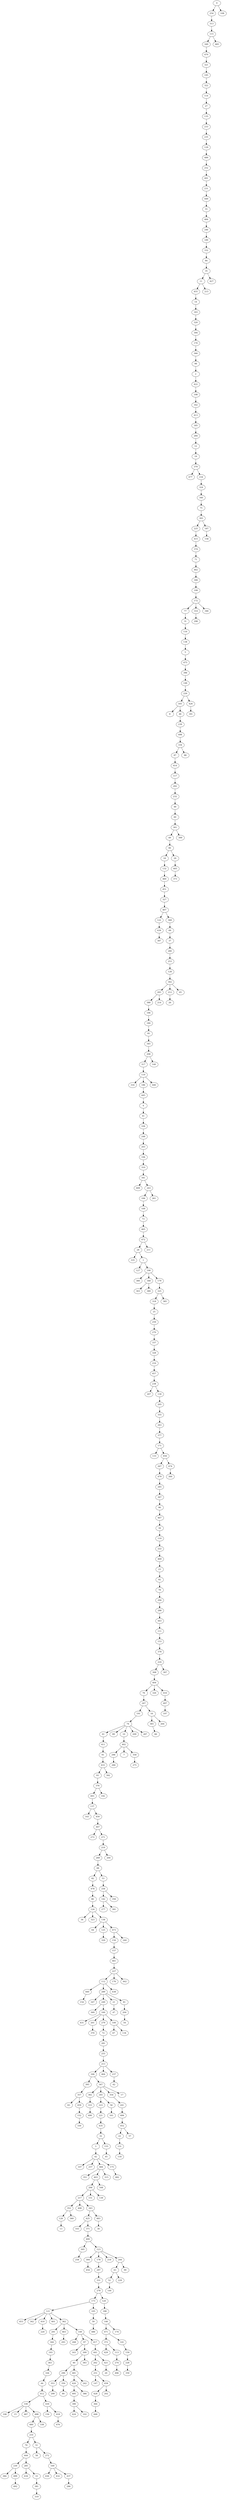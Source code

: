 digraph {
	0 [label=0]
	254 [label=254]
	313 [label=313]
	115 [label=115]
	349 [label=349]
	470 [label=470]
	321 [label=321]
	195 [label=195]
	322 [label=322]
	114 [label=114]
	27 [label=27]
	135 [label=135]
	233 [label=233]
	235 [label=235]
	129 [label=129]
	489 [label=489]
	252 [label=252]
	491 [label=491]
	231 [label=231]
	449 [label=449]
	55 [label=55]
	484 [label=484]
	246 [label=246]
	189 [label=189]
	332 [label=332]
	84 [label=84]
	35 [label=35]
	11 [label=11]
	455 [label=455]
	14 [label=14]
	183 [label=183]
	320 [label=320]
	394 [label=394]
	170 [label=170]
	366 [label=366]
	98 [label=98]
	2 [label=2]
	422 [label=422]
	198 [label=198]
	162 [label=162]
	413 [label=413]
	185 [label=185]
	284 [label=284]
	12 [label=12]
	19 [label=19]
	379 [label=379]
	477 [label=477]
	234 [label=234]
	324 [label=324]
	340 [label=340]
	75 [label=75]
	393 [label=393]
	225 [label=225]
	415 [label=415]
	374 [label=374]
	71 [label=71]
	462 [label=462]
	306 [label=306]
	199 [label=199]
	172 [label=172]
	77 [label=77]
	31 [label=31]
	116 [label=116]
	138 [label=138]
	5 [label=5]
	475 [label=475]
	396 [label=396]
	148 [label=148]
	226 [label=226]
	165 [label=165]
	8 [label=8]
	46 [label=46]
	239 [label=239]
	498 [label=498]
	334 [label=334]
	87 [label=87]
	414 [label=414]
	117 [label=117]
	292 [label=292]
	232 [label=232]
	48 [label=48]
	60 [label=60]
	301 [label=301]
	49 [label=49]
	90 [label=90]
	18 [label=18]
	132 [label=132]
	460 [label=460]
	451 [label=451]
	327 [label=327]
	407 [label=407]
	122 [label=122]
	439 [label=439]
	387 [label=387]
	368 [label=368]
	69 [label=69]
	37 [label=37]
	280 [label=280]
	253 [label=253]
	128 [label=128]
	302 [label=302]
	283 [label=283]
	388 [label=388]
	196 [label=196]
	180 [label=180]
	95 [label=95]
	345 [label=345]
	208 [label=208]
	317 [label=317]
	119 [label=119]
	316 [label=316]
	186 [label=186]
	445 [label=445]
	4 [label=4]
	41 [label=41]
	104 [label=104]
	248 [label=248]
	203 [label=203]
	194 [label=194]
	310 [label=310]
	341 [label=341]
	409 [label=409]
	243 [label=243]
	184 [label=184]
	109 [label=109]
	73 [label=73]
	465 [label=465]
	472 [label=472]
	28 [label=28]
	335 [label=335]
	1 [label=1]
	127 [label=127]
	190 [label=190]
	380 [label=380]
	348 [label=348]
	303 [label=303]
	389 [label=389]
	179 [label=179]
	325 [label=325]
	318 [label=318]
	25 [label=25]
	259 [label=259]
	270 [label=270]
	337 [label=337]
	328 [label=328]
	216 [label=216]
	457 [label=457]
	238 [label=238]
	207 [label=207]
	130 [label=130]
	205 [label=205]
	355 [label=355]
	263 [label=263]
	377 [label=377]
	171 [label=171]
	133 [label=133]
	456 [label=456]
	267 [label=267]
	479 [label=479]
	265 [label=265]
	367 [label=367]
	96 [label=96]
	467 [label=467]
	34 [label=34]
	110 [label=110]
	222 [label=222]
	469 [label=469]
	23 [label=23]
	92 [label=92]
	78 [label=78]
	294 [label=294]
	288 [label=288]
	443 [label=443]
	111 [label=111]
	153 [label=153]
	378 [label=378]
	224 [label=224]
	308 [label=308]
	404 [label=404]
	76 [label=76]
	247 [label=247]
	191 [label=191]
	74 [label=74]
	61 [label=61]
	411 [label=411]
	91 [label=91]
	433 [label=433]
	93 [label=93]
	376 [label=376]
	493 [label=493]
	137 [label=137]
	143 [label=143]
	450 [label=450]
	447 [label=447]
	273 [label=273]
	271 [label=271]
	219 [label=219]
	269 [label=269]
	68 [label=68]
	82 [label=82]
	478 [label=478]
	86 [label=86]
	124 [label=124]
	36 [label=36]
	323 [label=323]
	136 [label=136]
	64 [label=64]
	125 [label=125]
	329 [label=329]
	473 [label=473]
	150 [label=150]
	157 [label=157]
	461 [label=461]
	227 [label=227]
	112 [label=112]
	440 [label=440]
	154 [label=154]
	289 [label=289]
	167 [label=167]
	249 [label=249]
	369 [label=369]
	160 [label=160]
	431 [label=431]
	201 [label=201]
	370 [label=370]
	279 [label=279]
	72 [label=72]
	281 [label=281]
	255 [label=255]
	213 [label=213]
	166 [label=166]
	395 [label=395]
	357 [label=357]
	83 [label=83]
	459 [label=459]
	152 [label=152]
	330 [label=330]
	347 [label=347]
	382 [label=382]
	333 [label=333]
	490 [label=490]
	245 [label=245]
	223 [label=223]
	221 [label=221]
	435 [label=435]
	32 [label=32]
	3 [label=3]
	42 [label=42]
	107 [label=107]
	257 [label=257]
	466 [label=466]
	351 [label=351]
	403 [label=403]
	206 [label=206]
	217 [label=217]
	352 [label=352]
	126 [label=126]
	13 [label=13]
	360 [label=360]
	408 [label=408]
	343 [label=343]
	425 [label=425]
	103 [label=103]
	371 [label=371]
	400 [label=400]
	305 [label=305]
	258 [label=258]
	123 [label=123]
	304 [label=304]
	454 [label=454]
	178 [label=178]
	297 [label=297]
	331 [label=331]
	278 [label=278]
	173 [label=173]
	121 [label=121]
	453 [label=453]
	342 [label=342]
	410 [label=410]
	220 [label=220]
	401 [label=401]
	362 [label=362]
	291 [label=291]
	344 [label=344]
	193 [label=193]
	363 [label=363]
	164 [label=164]
	44 [label=44]
	412 [label=412]
	336 [label=336]
	106 [label=106]
	15 [label=15]
	487 [label=487]
	488 [label=488]
	480 [label=480]
	210 [label=210]
	70 [label=70]
	444 [label=444]
	230 [label=230]
	384 [label=384]
	499 [label=499]
	492 [label=492]
	285 [label=285]
	434 [label=434]
	33 [label=33]
	381 [label=381]
	319 [label=319]
	51 [label=51]
	58 [label=58]
	272 [label=272]
	169 [label=169]
	436 [label=436]
	432 [label=432]
	437 [label=437]
	286 [label=286]
	338 [label=338]
	430 [label=430]
	156 [label=156]
	418 [label=418]
	476 [label=476]
	463 [label=463]
	293 [label=293]
	149 [label=149]
	268 [label=268]
	97 [label=97]
	163 [label=163]
	309 [label=309]
	40 [label=40]
	290 [label=290]
	353 [label=353]
	299 [label=299]
	350 [label=350]
	80 [label=80]
	481 [label=481]
	420 [label=420]
	495 [label=495]
	390 [label=390]
	424 [label=424]
	102 [label=102]
	386 [label=386]
	242 [label=242]
	383 [label=383]
	417 [label=417]
	441 [label=441]
	262 [label=262]
	251 [label=251]
	147 [label=147]
	458 [label=458]
	428 [label=428]
	364 [label=364]
	448 [label=448]
	202 [label=202]
	421 [label=421]
	20 [label=20]
	105 [label=105]
	59 [label=59]
	486 [label=486]
	120 [label=120]
	188 [label=188]
	146 [label=146]
	471 [label=471]
	372 [label=372]
	429 [label=429]
	113 [label=113]
	274 [label=274]
	496 [label=496]
	141 [label=141]
	159 [label=159]
	228 [label=228]
	359 [label=359]
	174 [label=174]
	218 [label=218]
	244 [label=244]
	43 [label=43]
	52 [label=52]
	144 [label=144]
	229 [label=229]
	99 [label=99]
	483 [label=483]
	30 [label=30]
	151 [label=151]
	139 [label=139]
	168 [label=168]
	315 [label=315]
	175 [label=175]
	482 [label=482]
	155 [label=155]
	45 [label=45]
	56 [label=56]
	161 [label=161]
	354 [label=354]
	241 [label=241]
	406 [label=406]
	452 [label=452]
	22 [label=22]
	131 [label=131]
	118 [label=118]
	57 [label=57]
	17 [label=17]
	464 [label=464]
	237 [label=237]
	62 [label=62]
	100 [label=100]
	67 [label=67]
	134 [label=134]
	21 [label=21]
	47 [label=47]
	81 [label=81]
	204 [label=204]
	54 [label=54]
	438 [label=438]
	176 [label=176]
	442 [label=442]
	240 [label=240]
	53 [label=53]
	256 [label=256]
	142 [label=142]
	277 [label=277]
	391 [label=391]
	356 [label=356]
	200 [label=200]
	192 [label=192]
	392 [label=392]
	89 [label=89]
	10 [label=10]
	402 [label=402]
	296 [label=296]
	266 [label=266]
	7 [label=7]
	358 [label=358]
	275 [label=275]
	209 [label=209]
	287 [label=287]
	16 [label=16]
	365 [label=365]
	66 [label=66]
	264 [label=264]
	326 [label=326]
	416 [label=416]
	497 [label=497]
	197 [label=197]
	397 [label=397]
	474 [label=474]
	300 [label=300]
	385 [label=385]
	211 [label=211]
	261 [label=261]
	446 [label=446]
	140 [label=140]
	214 [label=214]
	212 [label=212]
	26 [label=26]
	65 [label=65]
	29 [label=29]
	405 [label=405]
	373 [label=373]
	399 [label=399]
	88 [label=88]
	426 [label=426]
	181 [label=181]
	314 [label=314]
	298 [label=298]
	346 [label=346]
	187 [label=187]
	158 [label=158]
	215 [label=215]
	427 [label=427]
	485 [label=485]
	108 [label=108]
	0 -> 254
	254 -> 313
	313 -> 115
	115 -> 349
	349 -> 470
	470 -> 321
	321 -> 195
	195 -> 322
	322 -> 114
	114 -> 27
	27 -> 135
	135 -> 233
	233 -> 235
	235 -> 129
	129 -> 489
	489 -> 252
	252 -> 491
	491 -> 231
	231 -> 449
	449 -> 55
	55 -> 484
	484 -> 246
	246 -> 189
	189 -> 332
	332 -> 84
	84 -> 35
	35 -> 11
	11 -> 455
	455 -> 14
	14 -> 183
	183 -> 320
	320 -> 394
	394 -> 170
	170 -> 366
	366 -> 98
	98 -> 2
	2 -> 422
	422 -> 198
	198 -> 162
	162 -> 413
	413 -> 185
	185 -> 284
	284 -> 12
	12 -> 19
	19 -> 379
	379 -> 477
	379 -> 234
	234 -> 324
	324 -> 340
	340 -> 75
	75 -> 393
	393 -> 225
	225 -> 415
	415 -> 374
	374 -> 71
	71 -> 462
	462 -> 306
	306 -> 199
	199 -> 172
	172 -> 77
	77 -> 31
	31 -> 116
	116 -> 138
	138 -> 5
	5 -> 475
	475 -> 396
	396 -> 148
	148 -> 226
	226 -> 165
	165 -> 8
	165 -> 46
	46 -> 239
	239 -> 498
	498 -> 334
	334 -> 87
	87 -> 414
	414 -> 117
	117 -> 292
	292 -> 232
	232 -> 48
	48 -> 60
	60 -> 301
	301 -> 49
	49 -> 90
	90 -> 18
	18 -> 132
	132 -> 460
	460 -> 451
	451 -> 327
	327 -> 407
	407 -> 122
	122 -> 439
	439 -> 387
	407 -> 368
	368 -> 69
	69 -> 37
	37 -> 280
	280 -> 253
	253 -> 128
	128 -> 302
	302 -> 283
	283 -> 388
	388 -> 196
	196 -> 180
	180 -> 95
	95 -> 345
	345 -> 208
	208 -> 317
	317 -> 119
	119 -> 316
	119 -> 186
	186 -> 445
	445 -> 4
	4 -> 41
	41 -> 104
	104 -> 248
	248 -> 203
	203 -> 194
	194 -> 310
	310 -> 341
	341 -> 409
	341 -> 243
	243 -> 184
	184 -> 109
	109 -> 73
	73 -> 465
	465 -> 472
	472 -> 28
	28 -> 335
	28 -> 1
	1 -> 127
	1 -> 190
	190 -> 380
	190 -> 348
	348 -> 303
	348 -> 389
	190 -> 179
	179 -> 325
	325 -> 318
	318 -> 25
	25 -> 259
	259 -> 270
	270 -> 337
	337 -> 328
	328 -> 216
	216 -> 457
	457 -> 238
	238 -> 207
	238 -> 130
	130 -> 205
	205 -> 355
	355 -> 263
	263 -> 377
	377 -> 171
	171 -> 133
	171 -> 456
	456 -> 267
	267 -> 479
	479 -> 265
	265 -> 367
	367 -> 96
	96 -> 467
	467 -> 34
	34 -> 110
	110 -> 222
	222 -> 469
	469 -> 23
	23 -> 92
	92 -> 78
	78 -> 294
	294 -> 288
	288 -> 443
	443 -> 111
	111 -> 153
	153 -> 378
	378 -> 224
	224 -> 308
	308 -> 404
	404 -> 76
	76 -> 247
	247 -> 191
	191 -> 74
	74 -> 61
	61 -> 411
	411 -> 91
	91 -> 433
	433 -> 93
	93 -> 376
	376 -> 493
	493 -> 137
	137 -> 143
	137 -> 450
	450 -> 447
	447 -> 273
	447 -> 271
	271 -> 219
	219 -> 269
	269 -> 68
	68 -> 82
	82 -> 478
	478 -> 86
	86 -> 124
	124 -> 36
	124 -> 323
	124 -> 136
	136 -> 64
	136 -> 125
	125 -> 329
	136 -> 473
	473 -> 150
	150 -> 157
	157 -> 461
	461 -> 227
	227 -> 112
	112 -> 440
	440 -> 154
	112 -> 289
	289 -> 167
	289 -> 249
	249 -> 369
	249 -> 160
	160 -> 431
	160 -> 201
	201 -> 370
	160 -> 279
	279 -> 72
	72 -> 281
	281 -> 255
	255 -> 213
	213 -> 166
	166 -> 395
	395 -> 357
	357 -> 83
	357 -> 459
	459 -> 152
	152 -> 330
	166 -> 347
	347 -> 382
	382 -> 333
	333 -> 490
	347 -> 245
	245 -> 223
	223 -> 221
	221 -> 435
	435 -> 32
	32 -> 3
	3 -> 42
	42 -> 107
	42 -> 257
	42 -> 466
	466 -> 351
	466 -> 403
	403 -> 206
	206 -> 217
	217 -> 352
	352 -> 126
	126 -> 13
	352 -> 360
	217 -> 408
	217 -> 343
	343 -> 425
	425 -> 103
	425 -> 371
	371 -> 400
	400 -> 305
	305 -> 258
	400 -> 123
	123 -> 304
	304 -> 454
	123 -> 178
	178 -> 297
	297 -> 331
	331 -> 278
	278 -> 173
	173 -> 121
	121 -> 453
	121 -> 342
	121 -> 410
	410 -> 220
	121 -> 401
	121 -> 362
	362 -> 291
	291 -> 344
	344 -> 193
	193 -> 363
	363 -> 164
	164 -> 44
	44 -> 412
	412 -> 336
	336 -> 106
	336 -> 15
	336 -> 487
	336 -> 488
	488 -> 480
	480 -> 210
	210 -> 70
	70 -> 444
	444 -> 230
	230 -> 384
	230 -> 499
	499 -> 492
	444 -> 285
	285 -> 434
	285 -> 33
	33 -> 381
	381 -> 319
	210 -> 51
	51 -> 58
	51 -> 272
	272 -> 169
	169 -> 436
	169 -> 432
	169 -> 437
	437 -> 286
	488 -> 338
	412 -> 430
	430 -> 156
	430 -> 418
	418 -> 476
	362 -> 463
	463 -> 293
	362 -> 149
	149 -> 268
	149 -> 97
	97 -> 163
	97 -> 309
	309 -> 40
	40 -> 290
	290 -> 353
	353 -> 299
	290 -> 350
	350 -> 80
	40 -> 481
	481 -> 420
	420 -> 495
	495 -> 390
	390 -> 424
	390 -> 102
	420 -> 386
	481 -> 242
	309 -> 383
	149 -> 417
	417 -> 441
	441 -> 262
	262 -> 251
	251 -> 147
	251 -> 458
	458 -> 428
	428 -> 364
	364 -> 448
	458 -> 202
	441 -> 421
	421 -> 20
	173 -> 105
	105 -> 59
	59 -> 486
	278 -> 120
	120 -> 188
	188 -> 146
	146 -> 471
	471 -> 372
	372 -> 429
	372 -> 113
	113 -> 274
	274 -> 496
	471 -> 141
	141 -> 159
	159 -> 228
	228 -> 359
	146 -> 174
	123 -> 218
	123 -> 244
	244 -> 43
	43 -> 52
	52 -> 144
	43 -> 229
	244 -> 99
	343 -> 483
	483 -> 30
	206 -> 151
	206 -> 139
	403 -> 168
	466 -> 315
	42 -> 175
	175 -> 482
	32 -> 155
	155 -> 45
	245 -> 56
	56 -> 161
	347 -> 354
	354 -> 241
	241 -> 406
	406 -> 452
	452 -> 22
	22 -> 131
	131 -> 118
	452 -> 57
	347 -> 17
	213 -> 464
	213 -> 237
	237 -> 62
	160 -> 100
	100 -> 67
	100 -> 134
	289 -> 21
	21 -> 47
	289 -> 81
	81 -> 204
	204 -> 54
	112 -> 438
	227 -> 176
	227 -> 442
	473 -> 240
	68 -> 53
	53 -> 256
	256 -> 142
	142 -> 277
	142 -> 391
	256 -> 356
	219 -> 200
	376 -> 192
	433 -> 392
	74 -> 89
	74 -> 10
	10 -> 402
	402 -> 296
	296 -> 266
	402 -> 7
	402 -> 358
	358 -> 275
	74 -> 209
	74 -> 287
	247 -> 16
	16 -> 365
	365 -> 66
	16 -> 264
	404 -> 326
	404 -> 416
	416 -> 497
	497 -> 197
	224 -> 397
	456 -> 474
	474 -> 300
	325 -> 385
	472 -> 211
	243 -> 261
	119 -> 446
	208 -> 140
	283 -> 214
	302 -> 212
	212 -> 26
	302 -> 65
	90 -> 29
	29 -> 405
	405 -> 373
	301 -> 399
	334 -> 88
	226 -> 426
	426 -> 181
	172 -> 314
	314 -> 298
	172 -> 346
	393 -> 187
	187 -> 158
	11 -> 215
	35 -> 427
	115 -> 485
	0 -> 108
}
